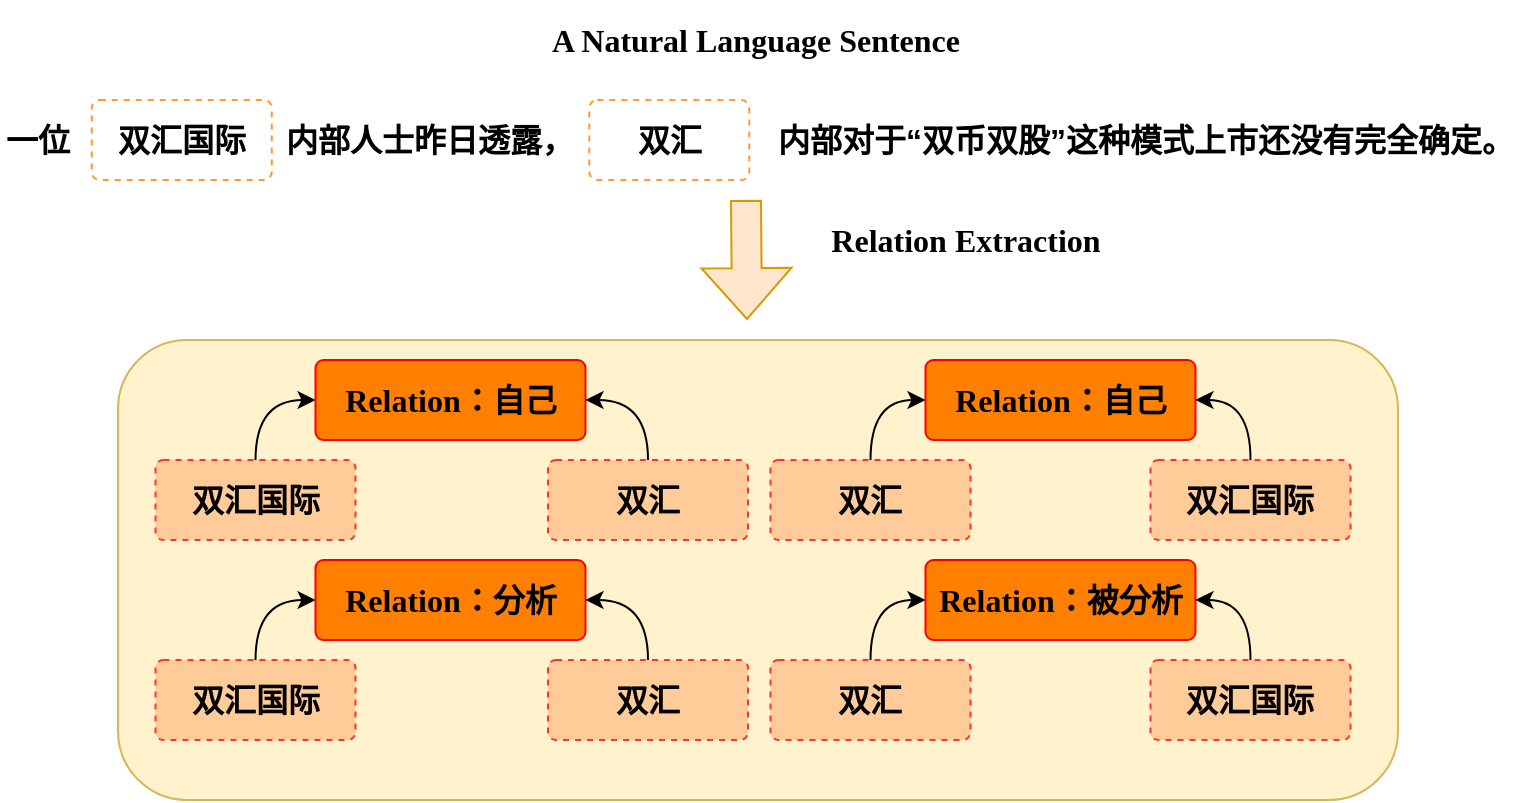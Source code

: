 <mxfile version="22.1.21" type="github">
  <diagram name="第 1 页" id="e0tXGLQbWe1YhPj0isI4">
    <mxGraphModel dx="1733" dy="579" grid="1" gridSize="10" guides="1" tooltips="1" connect="1" arrows="1" fold="1" page="1" pageScale="1" pageWidth="827" pageHeight="1169" math="0" shadow="0">
      <root>
        <mxCell id="0" />
        <mxCell id="1" parent="0" />
        <mxCell id="zyhEfrtEaardUeQ5Lzcw-10" value="" style="rounded=1;whiteSpace=wrap;html=1;fillColor=#fff2cc;strokeColor=#d6b656;" vertex="1" parent="1">
          <mxGeometry x="40" y="200" width="640" height="230" as="geometry" />
        </mxCell>
        <mxCell id="T14ChnWQ33sPh7HlbQXI-1" value="&lt;font face=&quot;Times New Roman&quot;&gt;内部人士昨日透露，&lt;/font&gt;" style="whiteSpace=wrap;html=1;align=left;strokeColor=none;fillColor=none;fontSize=16;fontStyle=1" parent="1" vertex="1">
          <mxGeometry x="121.88" y="80" width="150" height="40" as="geometry" />
        </mxCell>
        <mxCell id="T14ChnWQ33sPh7HlbQXI-5" value="双汇国际" style="rounded=1;arcSize=10;whiteSpace=wrap;html=1;align=center;dashed=1;strokeColor=#FF9933;fontSize=16;fontStyle=1" parent="1" vertex="1">
          <mxGeometry x="26.88" y="80" width="90" height="40" as="geometry" />
        </mxCell>
        <mxCell id="T14ChnWQ33sPh7HlbQXI-7" value="双汇" style="rounded=1;arcSize=10;whiteSpace=wrap;html=1;align=center;dashed=1;strokeColor=#FF9933;fontSize=16;fontStyle=1" parent="1" vertex="1">
          <mxGeometry x="275.63" y="80" width="80" height="40" as="geometry" />
        </mxCell>
        <mxCell id="T14ChnWQ33sPh7HlbQXI-9" value="&lt;font style=&quot;font-size: 16px;&quot; face=&quot;Times New Roman&quot;&gt;Relation：自己&lt;br&gt;&lt;/font&gt;" style="rounded=1;arcSize=10;whiteSpace=wrap;html=1;align=center;fillColor=#FF8000;strokeColor=#FF0000;fontSize=16;fontStyle=1" parent="1" vertex="1">
          <mxGeometry x="138.75" y="210" width="135" height="40" as="geometry" />
        </mxCell>
        <mxCell id="T14ChnWQ33sPh7HlbQXI-13" value="内部对于“双币双股”这种模式上市还没有完全确定。" style="whiteSpace=wrap;html=1;align=left;strokeColor=none;fillColor=none;fontSize=16;fontStyle=1" parent="1" vertex="1">
          <mxGeometry x="368.13" y="80" width="370" height="40" as="geometry" />
        </mxCell>
        <mxCell id="T14ChnWQ33sPh7HlbQXI-14" value="&lt;font face=&quot;Times New Roman&quot; style=&quot;font-size: 16px;&quot;&gt;A Natural Language Sentence&lt;/font&gt;" style="whiteSpace=wrap;html=1;align=left;strokeColor=none;fillColor=none;fontSize=16;fontStyle=1" parent="1" vertex="1">
          <mxGeometry x="255" y="30" width="210" height="40" as="geometry" />
        </mxCell>
        <mxCell id="T14ChnWQ33sPh7HlbQXI-21" style="edgeStyle=orthogonalEdgeStyle;rounded=0;orthogonalLoop=1;jettySize=auto;html=1;exitX=0.5;exitY=0;exitDx=0;exitDy=0;entryX=0;entryY=0.5;entryDx=0;entryDy=0;curved=1;fontSize=16;fontStyle=1" parent="1" source="T14ChnWQ33sPh7HlbQXI-19" target="T14ChnWQ33sPh7HlbQXI-9" edge="1">
          <mxGeometry relative="1" as="geometry" />
        </mxCell>
        <mxCell id="T14ChnWQ33sPh7HlbQXI-19" value="双汇国际" style="rounded=1;arcSize=10;whiteSpace=wrap;html=1;align=center;dashed=1;fillColor=#ffcc99;strokeColor=#FF3333;fontSize=16;fontStyle=1" parent="1" vertex="1">
          <mxGeometry x="58.75" y="260" width="100" height="40" as="geometry" />
        </mxCell>
        <mxCell id="T14ChnWQ33sPh7HlbQXI-26" style="edgeStyle=orthogonalEdgeStyle;rounded=0;orthogonalLoop=1;jettySize=auto;html=1;exitX=0.5;exitY=0;exitDx=0;exitDy=0;entryX=1;entryY=0.5;entryDx=0;entryDy=0;curved=1;fontSize=16;fontStyle=1" parent="1" source="T14ChnWQ33sPh7HlbQXI-20" target="T14ChnWQ33sPh7HlbQXI-9" edge="1">
          <mxGeometry relative="1" as="geometry" />
        </mxCell>
        <mxCell id="T14ChnWQ33sPh7HlbQXI-20" value="双汇" style="rounded=1;arcSize=10;whiteSpace=wrap;html=1;align=center;dashed=1;fillColor=#ffcc99;strokeColor=#FF3333;fontSize=16;fontStyle=1" parent="1" vertex="1">
          <mxGeometry x="255" y="260" width="100" height="40" as="geometry" />
        </mxCell>
        <mxCell id="jTw0942X2GlWAdndkURe-2" value="&lt;font face=&quot;Times New Roman&quot; style=&quot;font-size: 16px;&quot;&gt;Relation Extraction&lt;/font&gt;" style="text;html=1;strokeColor=none;fillColor=none;align=center;verticalAlign=middle;whiteSpace=wrap;rounded=0;fontSize=16;fontStyle=1" parent="1" vertex="1">
          <mxGeometry x="393.75" y="130" width="140" height="40" as="geometry" />
        </mxCell>
        <mxCell id="Fjn9wb1FyUSR9v3z9UPt-1" value="" style="shape=flexArrow;endArrow=classic;html=1;rounded=0;fillColor=#FFE6CC;strokeColor=#D79B00;endWidth=29;endSize=8.15;width=15;fontSize=16;" parent="1" edge="1">
          <mxGeometry width="50" height="50" relative="1" as="geometry">
            <mxPoint x="354" y="130" as="sourcePoint" />
            <mxPoint x="354.5" y="190" as="targetPoint" />
          </mxGeometry>
        </mxCell>
        <mxCell id="zyhEfrtEaardUeQ5Lzcw-1" value="一位" style="whiteSpace=wrap;html=1;align=left;strokeColor=none;fillColor=none;fontSize=16;fontStyle=1" vertex="1" parent="1">
          <mxGeometry x="-18.12" y="80" width="45" height="40" as="geometry" />
        </mxCell>
        <mxCell id="zyhEfrtEaardUeQ5Lzcw-2" value="&lt;font style=&quot;font-size: 16px;&quot; face=&quot;Times New Roman&quot;&gt;Relation：自己&lt;br&gt;&lt;/font&gt;" style="rounded=1;arcSize=10;whiteSpace=wrap;html=1;align=center;fillColor=#FF8000;strokeColor=#FF0000;fontSize=16;fontStyle=1" vertex="1" parent="1">
          <mxGeometry x="443.75" y="210" width="135" height="40" as="geometry" />
        </mxCell>
        <mxCell id="zyhEfrtEaardUeQ5Lzcw-8" style="edgeStyle=orthogonalEdgeStyle;rounded=0;orthogonalLoop=1;jettySize=auto;html=1;exitX=0.5;exitY=0;exitDx=0;exitDy=0;entryX=0;entryY=0.5;entryDx=0;entryDy=0;curved=1;" edge="1" parent="1" source="zyhEfrtEaardUeQ5Lzcw-6" target="zyhEfrtEaardUeQ5Lzcw-2">
          <mxGeometry relative="1" as="geometry" />
        </mxCell>
        <mxCell id="zyhEfrtEaardUeQ5Lzcw-6" value="双汇" style="rounded=1;arcSize=10;whiteSpace=wrap;html=1;align=center;dashed=1;fillColor=#ffcc99;strokeColor=#FF3333;fontSize=16;fontStyle=1" vertex="1" parent="1">
          <mxGeometry x="366.25" y="260" width="100" height="40" as="geometry" />
        </mxCell>
        <mxCell id="zyhEfrtEaardUeQ5Lzcw-9" style="edgeStyle=orthogonalEdgeStyle;rounded=0;orthogonalLoop=1;jettySize=auto;html=1;exitX=0.5;exitY=0;exitDx=0;exitDy=0;entryX=1;entryY=0.5;entryDx=0;entryDy=0;curved=1;" edge="1" parent="1" source="zyhEfrtEaardUeQ5Lzcw-7" target="zyhEfrtEaardUeQ5Lzcw-2">
          <mxGeometry relative="1" as="geometry" />
        </mxCell>
        <mxCell id="zyhEfrtEaardUeQ5Lzcw-7" value="双汇国际" style="rounded=1;arcSize=10;whiteSpace=wrap;html=1;align=center;dashed=1;fillColor=#ffcc99;strokeColor=#FF3333;fontSize=16;fontStyle=1" vertex="1" parent="1">
          <mxGeometry x="556.25" y="260" width="100" height="40" as="geometry" />
        </mxCell>
        <mxCell id="zyhEfrtEaardUeQ5Lzcw-12" value="&lt;font style=&quot;font-size: 16px;&quot; face=&quot;Times New Roman&quot;&gt;Relation：分析&lt;br&gt;&lt;/font&gt;" style="rounded=1;arcSize=10;whiteSpace=wrap;html=1;align=center;fillColor=#FF8000;strokeColor=#FF0000;fontSize=16;fontStyle=1" vertex="1" parent="1">
          <mxGeometry x="138.75" y="310" width="135" height="40" as="geometry" />
        </mxCell>
        <mxCell id="zyhEfrtEaardUeQ5Lzcw-13" style="edgeStyle=orthogonalEdgeStyle;rounded=0;orthogonalLoop=1;jettySize=auto;html=1;exitX=0.5;exitY=0;exitDx=0;exitDy=0;entryX=0;entryY=0.5;entryDx=0;entryDy=0;curved=1;fontSize=16;fontStyle=1" edge="1" parent="1" source="zyhEfrtEaardUeQ5Lzcw-14" target="zyhEfrtEaardUeQ5Lzcw-12">
          <mxGeometry relative="1" as="geometry" />
        </mxCell>
        <mxCell id="zyhEfrtEaardUeQ5Lzcw-14" value="双汇国际" style="rounded=1;arcSize=10;whiteSpace=wrap;html=1;align=center;dashed=1;fillColor=#ffcc99;strokeColor=#FF3333;fontSize=16;fontStyle=1" vertex="1" parent="1">
          <mxGeometry x="58.75" y="360" width="100" height="40" as="geometry" />
        </mxCell>
        <mxCell id="zyhEfrtEaardUeQ5Lzcw-15" style="edgeStyle=orthogonalEdgeStyle;rounded=0;orthogonalLoop=1;jettySize=auto;html=1;exitX=0.5;exitY=0;exitDx=0;exitDy=0;entryX=1;entryY=0.5;entryDx=0;entryDy=0;curved=1;fontSize=16;fontStyle=1" edge="1" parent="1" source="zyhEfrtEaardUeQ5Lzcw-16" target="zyhEfrtEaardUeQ5Lzcw-12">
          <mxGeometry relative="1" as="geometry" />
        </mxCell>
        <mxCell id="zyhEfrtEaardUeQ5Lzcw-16" value="双汇" style="rounded=1;arcSize=10;whiteSpace=wrap;html=1;align=center;dashed=1;fillColor=#ffcc99;strokeColor=#FF3333;fontSize=16;fontStyle=1" vertex="1" parent="1">
          <mxGeometry x="255" y="360" width="100" height="40" as="geometry" />
        </mxCell>
        <mxCell id="zyhEfrtEaardUeQ5Lzcw-17" value="&lt;font style=&quot;font-size: 16px;&quot; face=&quot;Times New Roman&quot;&gt;Relation：被分析&lt;br&gt;&lt;/font&gt;" style="rounded=1;arcSize=10;whiteSpace=wrap;html=1;align=center;fillColor=#FF8000;strokeColor=#FF0000;fontSize=16;fontStyle=1" vertex="1" parent="1">
          <mxGeometry x="443.75" y="310" width="135" height="40" as="geometry" />
        </mxCell>
        <mxCell id="zyhEfrtEaardUeQ5Lzcw-18" style="edgeStyle=orthogonalEdgeStyle;rounded=0;orthogonalLoop=1;jettySize=auto;html=1;exitX=0.5;exitY=0;exitDx=0;exitDy=0;entryX=0;entryY=0.5;entryDx=0;entryDy=0;curved=1;" edge="1" parent="1" source="zyhEfrtEaardUeQ5Lzcw-19" target="zyhEfrtEaardUeQ5Lzcw-17">
          <mxGeometry relative="1" as="geometry" />
        </mxCell>
        <mxCell id="zyhEfrtEaardUeQ5Lzcw-19" value="双汇" style="rounded=1;arcSize=10;whiteSpace=wrap;html=1;align=center;dashed=1;fillColor=#ffcc99;strokeColor=#FF3333;fontSize=16;fontStyle=1" vertex="1" parent="1">
          <mxGeometry x="366.25" y="360" width="100" height="40" as="geometry" />
        </mxCell>
        <mxCell id="zyhEfrtEaardUeQ5Lzcw-20" style="edgeStyle=orthogonalEdgeStyle;rounded=0;orthogonalLoop=1;jettySize=auto;html=1;exitX=0.5;exitY=0;exitDx=0;exitDy=0;entryX=1;entryY=0.5;entryDx=0;entryDy=0;curved=1;" edge="1" parent="1" source="zyhEfrtEaardUeQ5Lzcw-21" target="zyhEfrtEaardUeQ5Lzcw-17">
          <mxGeometry relative="1" as="geometry" />
        </mxCell>
        <mxCell id="zyhEfrtEaardUeQ5Lzcw-21" value="双汇国际" style="rounded=1;arcSize=10;whiteSpace=wrap;html=1;align=center;dashed=1;fillColor=#ffcc99;strokeColor=#FF3333;fontSize=16;fontStyle=1" vertex="1" parent="1">
          <mxGeometry x="556.25" y="360" width="100" height="40" as="geometry" />
        </mxCell>
      </root>
    </mxGraphModel>
  </diagram>
</mxfile>
